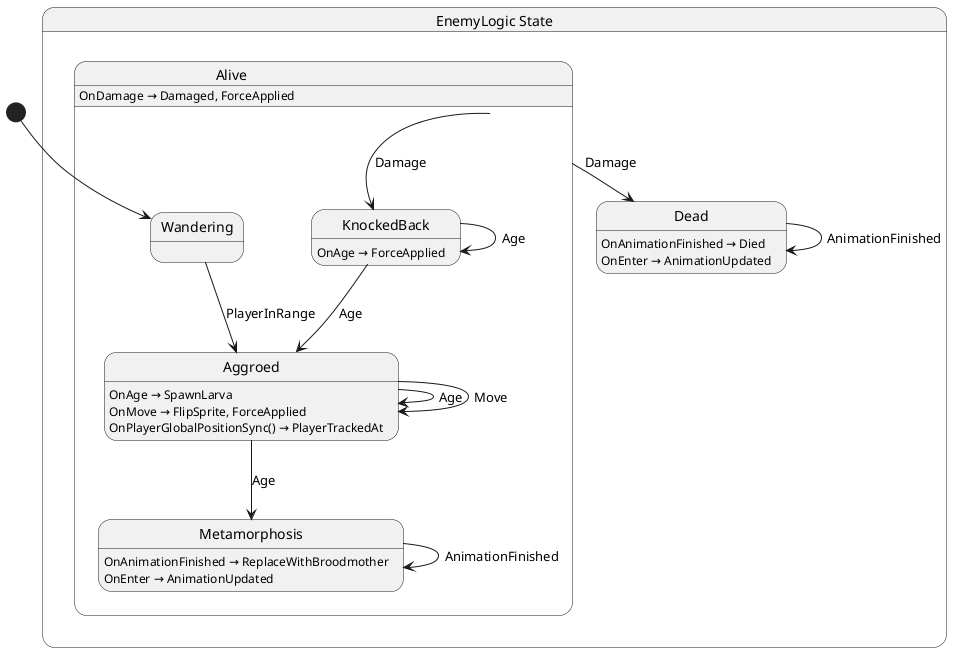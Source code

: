 @startuml EnemyLogic
state "EnemyLogic State" as Nevergreen_EnemyLogic_State {
  state "Alive" as Nevergreen_EnemyLogic_State_Alive {
    state "Aggroed" as Nevergreen_EnemyLogic_State_Alive_Aggroed
    state "KnockedBack" as Nevergreen_EnemyLogic_State_Alive_KnockedBack
    state "Metamorphosis" as Nevergreen_EnemyLogic_State_Alive_Metamorphosis
    state "Wandering" as Nevergreen_EnemyLogic_State_Alive_Wandering
  }
  state "Dead" as Nevergreen_EnemyLogic_State_Dead
}

Nevergreen_EnemyLogic_State_Alive --> Nevergreen_EnemyLogic_State_Alive_KnockedBack : Damage
Nevergreen_EnemyLogic_State_Alive --> Nevergreen_EnemyLogic_State_Dead : Damage
Nevergreen_EnemyLogic_State_Alive_Aggroed --> Nevergreen_EnemyLogic_State_Alive_Aggroed : Age
Nevergreen_EnemyLogic_State_Alive_Aggroed --> Nevergreen_EnemyLogic_State_Alive_Aggroed : Move
Nevergreen_EnemyLogic_State_Alive_Aggroed --> Nevergreen_EnemyLogic_State_Alive_Metamorphosis : Age
Nevergreen_EnemyLogic_State_Alive_KnockedBack --> Nevergreen_EnemyLogic_State_Alive_Aggroed : Age
Nevergreen_EnemyLogic_State_Alive_KnockedBack --> Nevergreen_EnemyLogic_State_Alive_KnockedBack : Age
Nevergreen_EnemyLogic_State_Alive_Metamorphosis --> Nevergreen_EnemyLogic_State_Alive_Metamorphosis : AnimationFinished
Nevergreen_EnemyLogic_State_Alive_Wandering --> Nevergreen_EnemyLogic_State_Alive_Aggroed : PlayerInRange
Nevergreen_EnemyLogic_State_Dead --> Nevergreen_EnemyLogic_State_Dead : AnimationFinished

Nevergreen_EnemyLogic_State_Alive : OnDamage → Damaged, ForceApplied
Nevergreen_EnemyLogic_State_Alive_Aggroed : OnAge → SpawnLarva
Nevergreen_EnemyLogic_State_Alive_Aggroed : OnMove → FlipSprite, ForceApplied
Nevergreen_EnemyLogic_State_Alive_Aggroed : OnPlayerGlobalPositionSync() → PlayerTrackedAt
Nevergreen_EnemyLogic_State_Alive_KnockedBack : OnAge → ForceApplied
Nevergreen_EnemyLogic_State_Alive_Metamorphosis : OnAnimationFinished → ReplaceWithBroodmother
Nevergreen_EnemyLogic_State_Alive_Metamorphosis : OnEnter → AnimationUpdated
Nevergreen_EnemyLogic_State_Dead : OnAnimationFinished → Died
Nevergreen_EnemyLogic_State_Dead : OnEnter → AnimationUpdated

[*] --> Nevergreen_EnemyLogic_State_Alive_Wandering
@enduml
